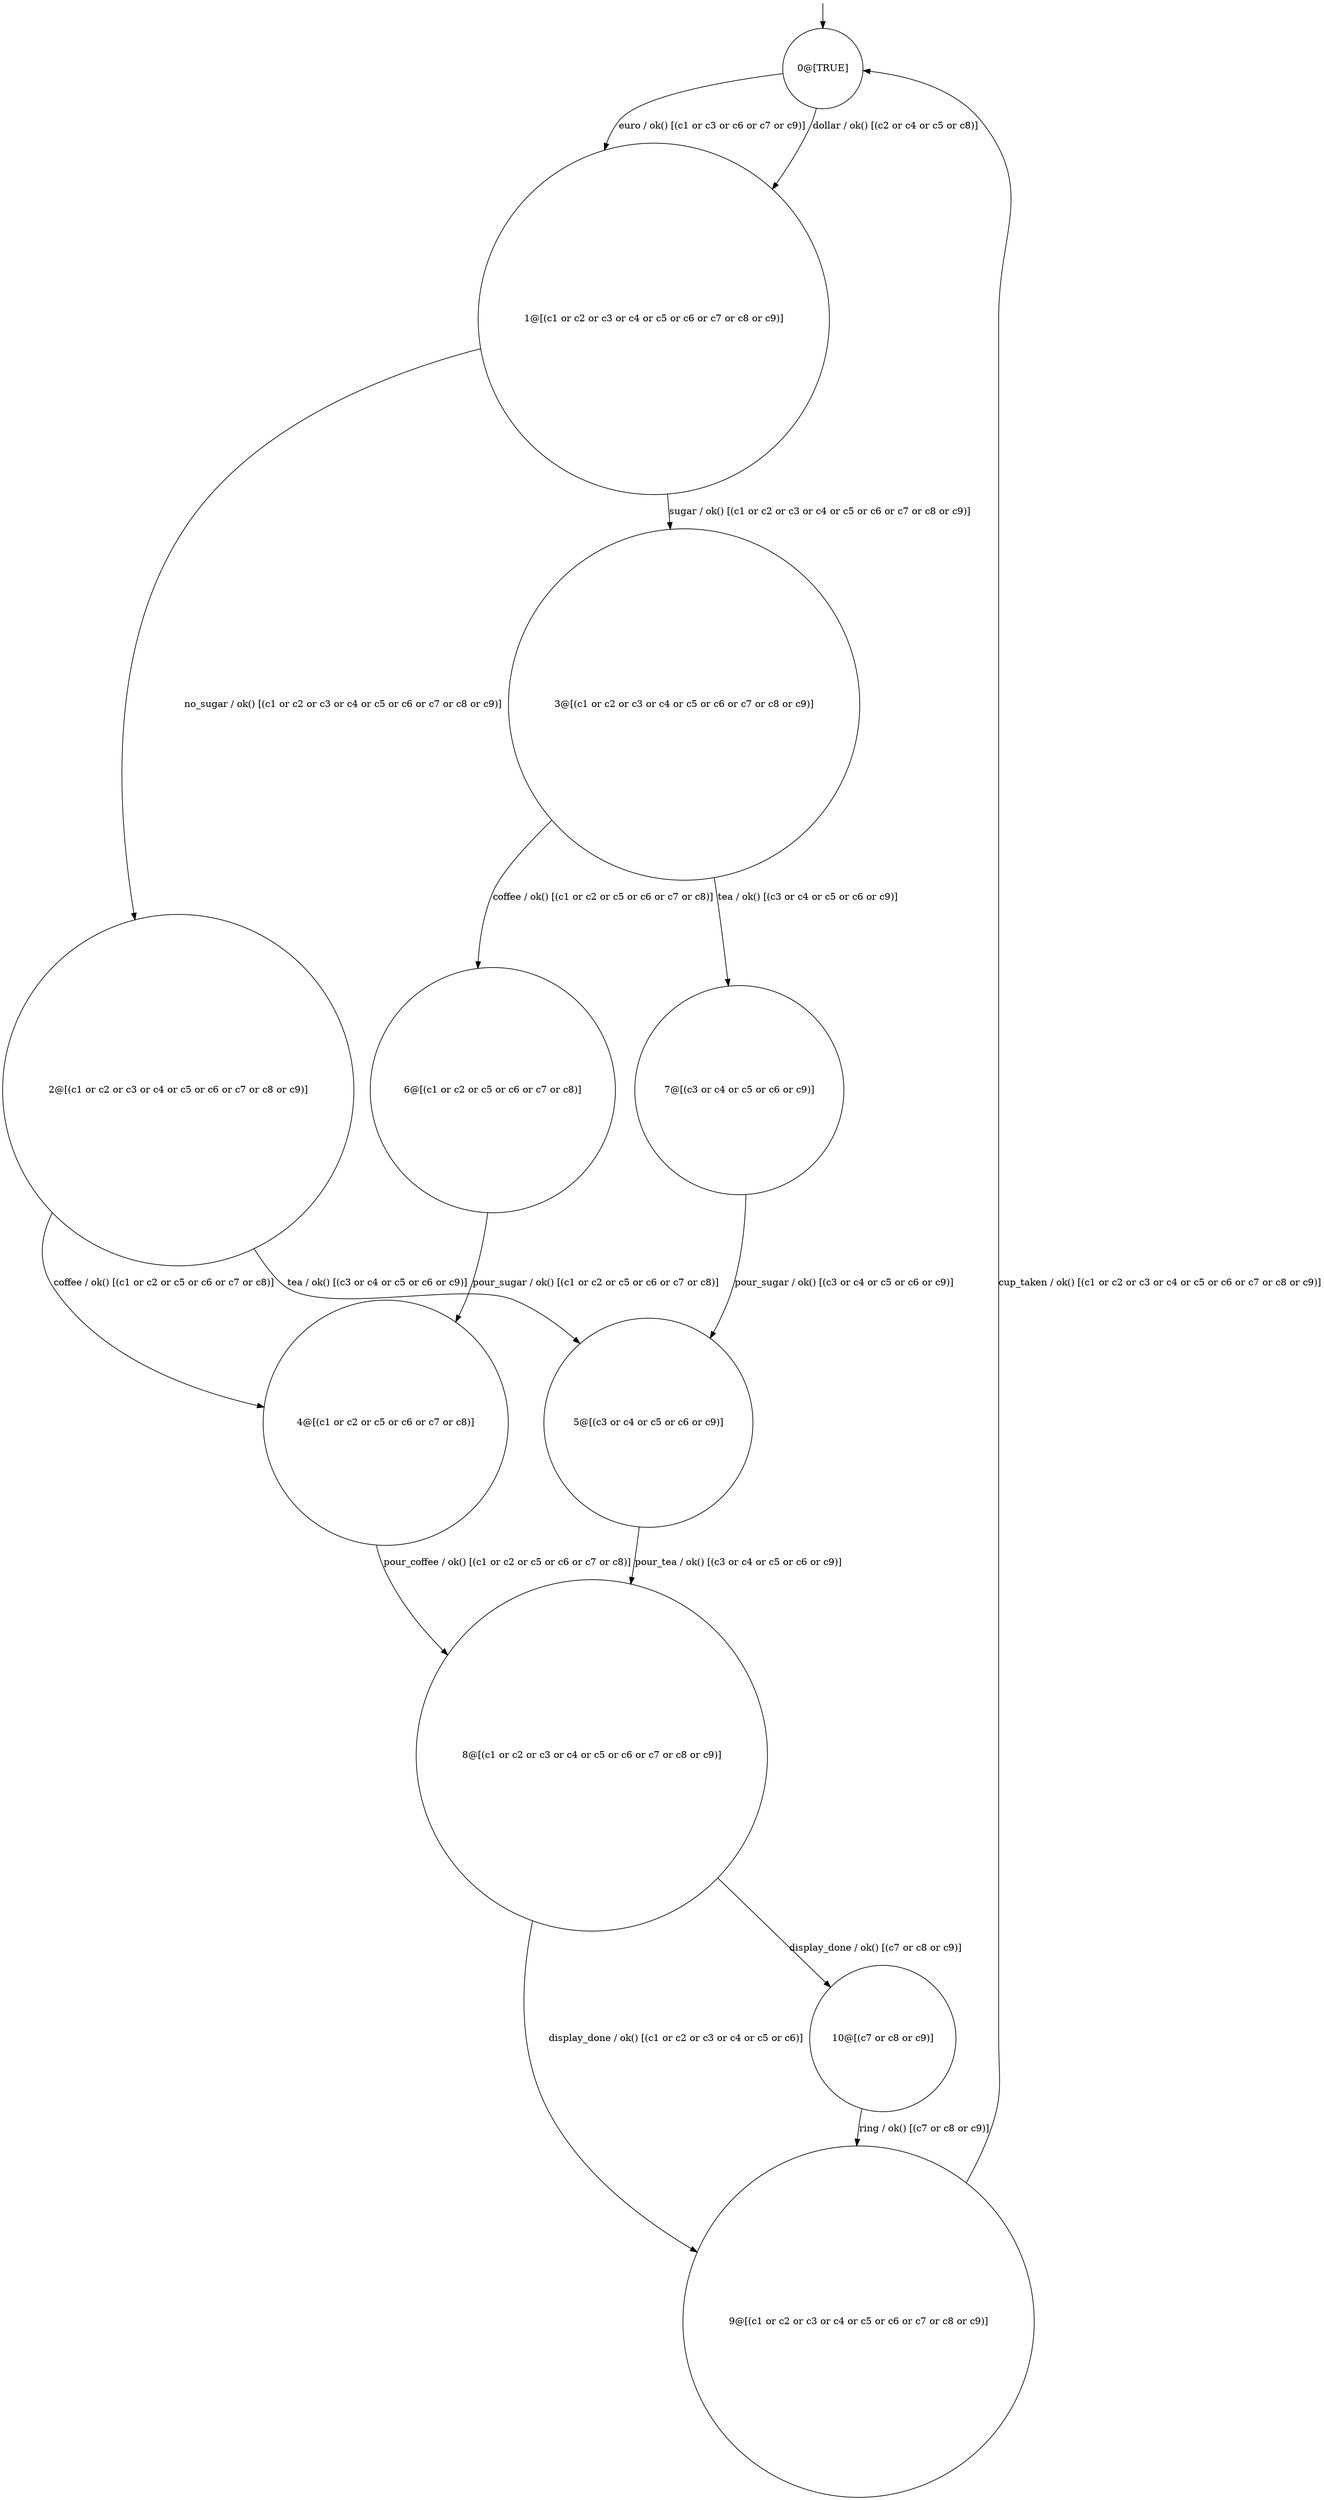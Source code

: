 digraph g {
	edge [lblstyle="above, sloped"];
	s0 [shape="circle" label="0@[TRUE]"];
	s1 [shape="circle" label="1@[(c1 or c2 or c3 or c4 or c5 or c6 or c7 or c8 or c9)]"];
	s2 [shape="circle" label="2@[(c1 or c2 or c3 or c4 or c5 or c6 or c7 or c8 or c9)]"];
	s3 [shape="circle" label="3@[(c1 or c2 or c3 or c4 or c5 or c6 or c7 or c8 or c9)]"];
	s4 [shape="circle" label="4@[(c1 or c2 or c5 or c6 or c7 or c8)]"];
	s5 [shape="circle" label="5@[(c3 or c4 or c5 or c6 or c9)]"];
	s6 [shape="circle" label="6@[(c1 or c2 or c5 or c6 or c7 or c8)]"];
	s7 [shape="circle" label="7@[(c3 or c4 or c5 or c6 or c9)]"];
	s8 [shape="circle" label="8@[(c1 or c2 or c3 or c4 or c5 or c6 or c7 or c8 or c9)]"];
	s9 [shape="circle" label="9@[(c1 or c2 or c3 or c4 or c5 or c6 or c7 or c8 or c9)]"];
	s10 [shape="circle" label="10@[(c7 or c8 or c9)]"];
	s0 -> s1 [label="dollar / ok() [(c2 or c4 or c5 or c8)]"];
	s0 -> s1 [label="euro / ok() [(c1 or c3 or c6 or c7 or c9)]"];
	s1 -> s2 [label="no_sugar / ok() [(c1 or c2 or c3 or c4 or c5 or c6 or c7 or c8 or c9)]"];
	s1 -> s3 [label="sugar / ok() [(c1 or c2 or c3 or c4 or c5 or c6 or c7 or c8 or c9)]"];
	s2 -> s4 [label="coffee / ok() [(c1 or c2 or c5 or c6 or c7 or c8)]"];
	s2 -> s5 [label="tea / ok() [(c3 or c4 or c5 or c6 or c9)]"];
	s3 -> s6 [label="coffee / ok() [(c1 or c2 or c5 or c6 or c7 or c8)]"];
	s3 -> s7 [label="tea / ok() [(c3 or c4 or c5 or c6 or c9)]"];
	s4 -> s8 [label="pour_coffee / ok() [(c1 or c2 or c5 or c6 or c7 or c8)]"];
	s5 -> s8 [label="pour_tea / ok() [(c3 or c4 or c5 or c6 or c9)]"];
	s6 -> s4 [label="pour_sugar / ok() [(c1 or c2 or c5 or c6 or c7 or c8)]"];
	s7 -> s5 [label="pour_sugar / ok() [(c3 or c4 or c5 or c6 or c9)]"];
	s8 -> s9 [label="display_done / ok() [(c1 or c2 or c3 or c4 or c5 or c6)]"];
	s8 -> s10 [label="display_done / ok() [(c7 or c8 or c9)]"];
	s9 -> s0 [label="cup_taken / ok() [(c1 or c2 or c3 or c4 or c5 or c6 or c7 or c8 or c9)]"];
	s10 -> s9 [label="ring / ok() [(c7 or c8 or c9)]"];
	__start0 [label="" shape="none" width="0" height="0"];
	__start0 -> s0;
}